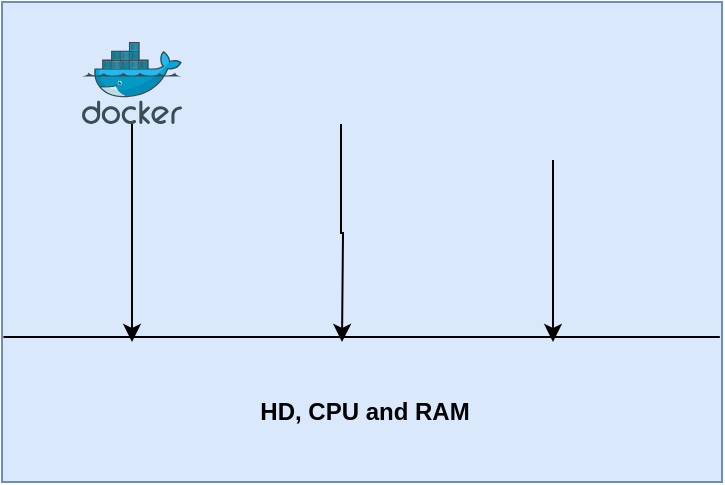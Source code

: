 <mxfile version="26.0.16">
  <diagram name="Page-1" id="tb0Kc1vyMLI_2YGqkasV">
    <mxGraphModel dx="1259" dy="655" grid="1" gridSize="10" guides="1" tooltips="1" connect="1" arrows="1" fold="1" page="1" pageScale="1" pageWidth="850" pageHeight="1100" math="0" shadow="0">
      <root>
        <mxCell id="0" />
        <mxCell id="1" parent="0" />
        <mxCell id="bhIU3yVx-mt7VrjV0W9J-1" value="" style="rounded=0;whiteSpace=wrap;html=1;fillColor=#dae8fc;strokeColor=#6c8ebf;" vertex="1" parent="1">
          <mxGeometry x="120" y="80" width="360" height="240" as="geometry" />
        </mxCell>
        <mxCell id="bhIU3yVx-mt7VrjV0W9J-8" style="edgeStyle=orthogonalEdgeStyle;rounded=0;orthogonalLoop=1;jettySize=auto;html=1;" edge="1" parent="1" source="bhIU3yVx-mt7VrjV0W9J-2">
          <mxGeometry relative="1" as="geometry">
            <mxPoint x="185" y="250" as="targetPoint" />
          </mxGeometry>
        </mxCell>
        <mxCell id="bhIU3yVx-mt7VrjV0W9J-2" value="" style="image;sketch=0;aspect=fixed;html=1;points=[];align=center;fontSize=12;image=img/lib/mscae/Docker.svg;" vertex="1" parent="1">
          <mxGeometry x="160" y="100" width="50" height="41" as="geometry" />
        </mxCell>
        <mxCell id="bhIU3yVx-mt7VrjV0W9J-7" style="edgeStyle=orthogonalEdgeStyle;rounded=0;orthogonalLoop=1;jettySize=auto;html=1;" edge="1" parent="1" source="bhIU3yVx-mt7VrjV0W9J-3">
          <mxGeometry relative="1" as="geometry">
            <mxPoint x="290" y="250" as="targetPoint" />
          </mxGeometry>
        </mxCell>
        <mxCell id="bhIU3yVx-mt7VrjV0W9J-3" value="" style="shape=image;html=1;verticalAlign=top;verticalLabelPosition=bottom;labelBackgroundColor=#ffffff;imageAspect=0;aspect=fixed;image=https://cdn1.iconfinder.com/data/icons/unicons-line-vol-3/24/docker-128.png" vertex="1" parent="1">
          <mxGeometry x="260" y="82" width="59" height="59" as="geometry" />
        </mxCell>
        <mxCell id="bhIU3yVx-mt7VrjV0W9J-9" style="edgeStyle=orthogonalEdgeStyle;rounded=0;orthogonalLoop=1;jettySize=auto;html=1;" edge="1" parent="1" source="bhIU3yVx-mt7VrjV0W9J-4">
          <mxGeometry relative="1" as="geometry">
            <mxPoint x="395.5" y="250" as="targetPoint" />
          </mxGeometry>
        </mxCell>
        <mxCell id="bhIU3yVx-mt7VrjV0W9J-4" value="" style="shape=image;html=1;verticalAlign=top;verticalLabelPosition=bottom;labelBackgroundColor=#ffffff;imageAspect=0;aspect=fixed;image=https://cdn1.iconfinder.com/data/icons/unicons-line-vol-3/24/docker-128.png" vertex="1" parent="1">
          <mxGeometry x="366" y="100" width="59" height="59" as="geometry" />
        </mxCell>
        <mxCell id="bhIU3yVx-mt7VrjV0W9J-5" value="" style="endArrow=none;html=1;rounded=0;exitX=0.002;exitY=0.698;exitDx=0;exitDy=0;exitPerimeter=0;entryX=0.997;entryY=0.698;entryDx=0;entryDy=0;entryPerimeter=0;" edge="1" parent="1" source="bhIU3yVx-mt7VrjV0W9J-1" target="bhIU3yVx-mt7VrjV0W9J-1">
          <mxGeometry width="50" height="50" relative="1" as="geometry">
            <mxPoint x="400" y="360" as="sourcePoint" />
            <mxPoint x="450" y="310" as="targetPoint" />
          </mxGeometry>
        </mxCell>
        <mxCell id="bhIU3yVx-mt7VrjV0W9J-6" value="&lt;b&gt;HD, CPU and RAM&lt;/b&gt;" style="text;html=1;align=center;verticalAlign=middle;resizable=0;points=[];autosize=1;strokeColor=none;fillColor=none;" vertex="1" parent="1">
          <mxGeometry x="236" y="270" width="130" height="30" as="geometry" />
        </mxCell>
      </root>
    </mxGraphModel>
  </diagram>
</mxfile>
